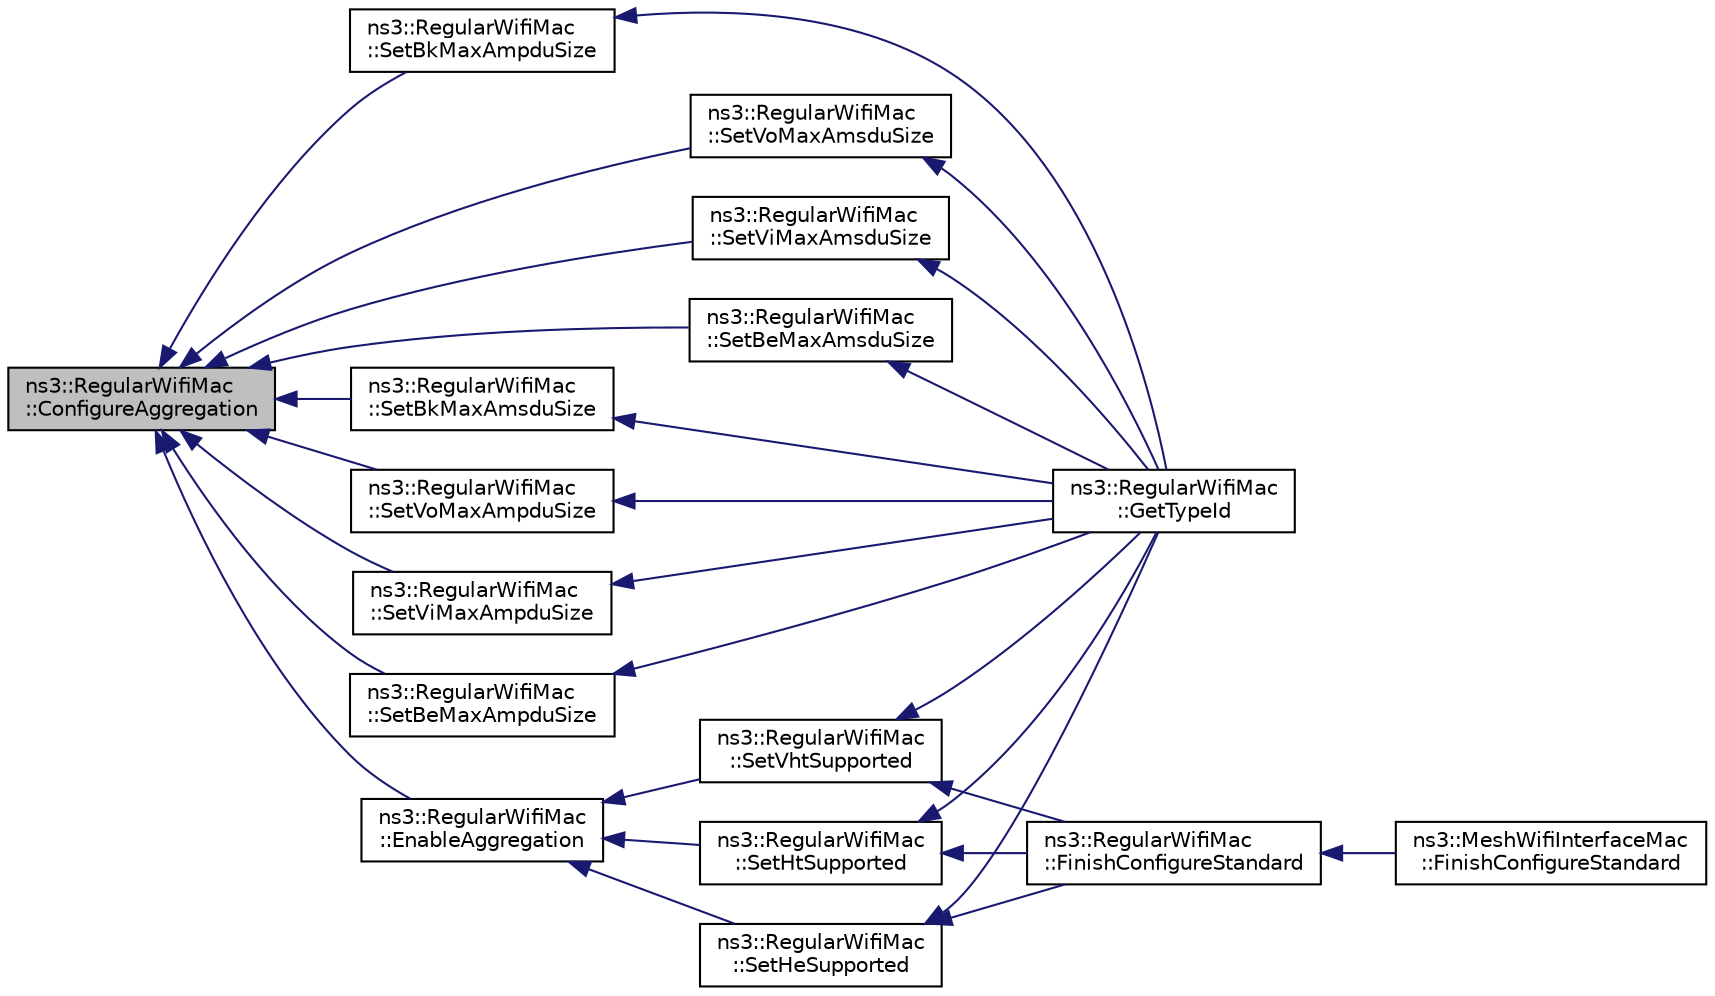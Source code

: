 digraph "ns3::RegularWifiMac::ConfigureAggregation"
{
  edge [fontname="Helvetica",fontsize="10",labelfontname="Helvetica",labelfontsize="10"];
  node [fontname="Helvetica",fontsize="10",shape=record];
  rankdir="LR";
  Node1 [label="ns3::RegularWifiMac\l::ConfigureAggregation",height=0.2,width=0.4,color="black", fillcolor="grey75", style="filled", fontcolor="black"];
  Node1 -> Node2 [dir="back",color="midnightblue",fontsize="10",style="solid"];
  Node2 [label="ns3::RegularWifiMac\l::SetVoMaxAmsduSize",height=0.2,width=0.4,color="black", fillcolor="white", style="filled",URL="$df/db9/classns3_1_1RegularWifiMac.html#a6a64881778387001fcf5bbcbd448e8d3"];
  Node2 -> Node3 [dir="back",color="midnightblue",fontsize="10",style="solid"];
  Node3 [label="ns3::RegularWifiMac\l::GetTypeId",height=0.2,width=0.4,color="black", fillcolor="white", style="filled",URL="$df/db9/classns3_1_1RegularWifiMac.html#a8f882e251de837e5cc2022b25604dc01",tooltip="Get the type ID. "];
  Node1 -> Node4 [dir="back",color="midnightblue",fontsize="10",style="solid"];
  Node4 [label="ns3::RegularWifiMac\l::SetViMaxAmsduSize",height=0.2,width=0.4,color="black", fillcolor="white", style="filled",URL="$df/db9/classns3_1_1RegularWifiMac.html#aa172bf782062d45db0fc21b8094e2ff5"];
  Node4 -> Node3 [dir="back",color="midnightblue",fontsize="10",style="solid"];
  Node1 -> Node5 [dir="back",color="midnightblue",fontsize="10",style="solid"];
  Node5 [label="ns3::RegularWifiMac\l::SetBeMaxAmsduSize",height=0.2,width=0.4,color="black", fillcolor="white", style="filled",URL="$df/db9/classns3_1_1RegularWifiMac.html#a3447694323cd7a8c77ae2c6748e9b829"];
  Node5 -> Node3 [dir="back",color="midnightblue",fontsize="10",style="solid"];
  Node1 -> Node6 [dir="back",color="midnightblue",fontsize="10",style="solid"];
  Node6 [label="ns3::RegularWifiMac\l::SetBkMaxAmsduSize",height=0.2,width=0.4,color="black", fillcolor="white", style="filled",URL="$df/db9/classns3_1_1RegularWifiMac.html#a125bd1db09c527afa49572b9b5723532"];
  Node6 -> Node3 [dir="back",color="midnightblue",fontsize="10",style="solid"];
  Node1 -> Node7 [dir="back",color="midnightblue",fontsize="10",style="solid"];
  Node7 [label="ns3::RegularWifiMac\l::SetVoMaxAmpduSize",height=0.2,width=0.4,color="black", fillcolor="white", style="filled",URL="$df/db9/classns3_1_1RegularWifiMac.html#aa3a33e97374743756cbc74517ba48cde"];
  Node7 -> Node3 [dir="back",color="midnightblue",fontsize="10",style="solid"];
  Node1 -> Node8 [dir="back",color="midnightblue",fontsize="10",style="solid"];
  Node8 [label="ns3::RegularWifiMac\l::SetViMaxAmpduSize",height=0.2,width=0.4,color="black", fillcolor="white", style="filled",URL="$df/db9/classns3_1_1RegularWifiMac.html#aa4dfc64775735da1f66c1bb92332577e"];
  Node8 -> Node3 [dir="back",color="midnightblue",fontsize="10",style="solid"];
  Node1 -> Node9 [dir="back",color="midnightblue",fontsize="10",style="solid"];
  Node9 [label="ns3::RegularWifiMac\l::SetBeMaxAmpduSize",height=0.2,width=0.4,color="black", fillcolor="white", style="filled",URL="$df/db9/classns3_1_1RegularWifiMac.html#a6d5f26156429a50bda6120ca5cad4fa4"];
  Node9 -> Node3 [dir="back",color="midnightblue",fontsize="10",style="solid"];
  Node1 -> Node10 [dir="back",color="midnightblue",fontsize="10",style="solid"];
  Node10 [label="ns3::RegularWifiMac\l::SetBkMaxAmpduSize",height=0.2,width=0.4,color="black", fillcolor="white", style="filled",URL="$df/db9/classns3_1_1RegularWifiMac.html#af27091cca05caf74c4d53b60abd8d281"];
  Node10 -> Node3 [dir="back",color="midnightblue",fontsize="10",style="solid"];
  Node1 -> Node11 [dir="back",color="midnightblue",fontsize="10",style="solid"];
  Node11 [label="ns3::RegularWifiMac\l::EnableAggregation",height=0.2,width=0.4,color="black", fillcolor="white", style="filled",URL="$df/db9/classns3_1_1RegularWifiMac.html#aff4c3c6089505d115e0cdb3403cf0eba",tooltip="Enable aggregation function. "];
  Node11 -> Node12 [dir="back",color="midnightblue",fontsize="10",style="solid"];
  Node12 [label="ns3::RegularWifiMac\l::SetVhtSupported",height=0.2,width=0.4,color="black", fillcolor="white", style="filled",URL="$df/db9/classns3_1_1RegularWifiMac.html#a8f007964ef13ead0c2ee5916eba1966b"];
  Node12 -> Node3 [dir="back",color="midnightblue",fontsize="10",style="solid"];
  Node12 -> Node13 [dir="back",color="midnightblue",fontsize="10",style="solid"];
  Node13 [label="ns3::RegularWifiMac\l::FinishConfigureStandard",height=0.2,width=0.4,color="black", fillcolor="white", style="filled",URL="$df/db9/classns3_1_1RegularWifiMac.html#aa023d7c243c107c737d0a7acf865f066"];
  Node13 -> Node14 [dir="back",color="midnightblue",fontsize="10",style="solid"];
  Node14 [label="ns3::MeshWifiInterfaceMac\l::FinishConfigureStandard",height=0.2,width=0.4,color="black", fillcolor="white", style="filled",URL="$d0/dd8/classns3_1_1MeshWifiInterfaceMac.html#a3eee38ccb3ae4469618acae24c519155"];
  Node11 -> Node15 [dir="back",color="midnightblue",fontsize="10",style="solid"];
  Node15 [label="ns3::RegularWifiMac\l::SetHtSupported",height=0.2,width=0.4,color="black", fillcolor="white", style="filled",URL="$df/db9/classns3_1_1RegularWifiMac.html#a2b342d2ad0898df9ff0ade65ff39a8c1"];
  Node15 -> Node3 [dir="back",color="midnightblue",fontsize="10",style="solid"];
  Node15 -> Node13 [dir="back",color="midnightblue",fontsize="10",style="solid"];
  Node11 -> Node16 [dir="back",color="midnightblue",fontsize="10",style="solid"];
  Node16 [label="ns3::RegularWifiMac\l::SetHeSupported",height=0.2,width=0.4,color="black", fillcolor="white", style="filled",URL="$df/db9/classns3_1_1RegularWifiMac.html#a74075dc0566e812e623ad5a6a05cfe9b"];
  Node16 -> Node3 [dir="back",color="midnightblue",fontsize="10",style="solid"];
  Node16 -> Node13 [dir="back",color="midnightblue",fontsize="10",style="solid"];
}
